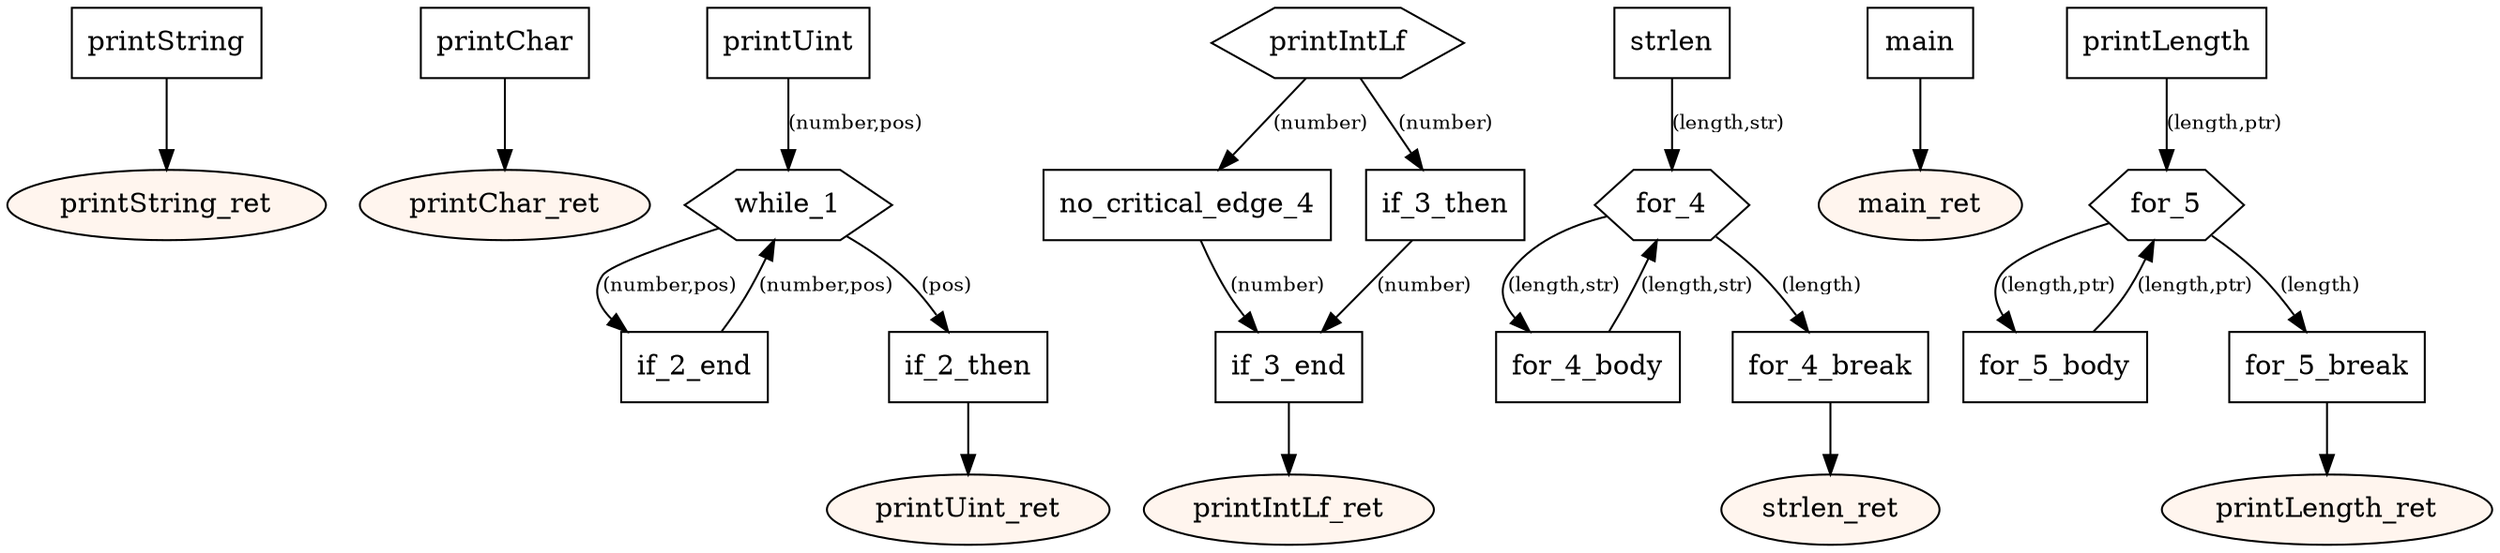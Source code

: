 digraph program {
	edge[fontsize="10pt"];
	subgraph fn_printString {
		BasicBlock_0_printString [label="printString",shape=box];
		BasicBlock_0_printString -> BasicBlock_0_printString_ret;
		BasicBlock_0_printString_ret [label="printString_ret",shape=oval,style=filled,fillcolor="#fff5ee"];
	}
	subgraph fn_printChar {
		BasicBlock_1_printChar [label="printChar",shape=box];
		BasicBlock_1_printChar -> BasicBlock_1_printChar_ret;
		BasicBlock_1_printChar_ret [label="printChar_ret",shape=oval,style=filled,fillcolor="#fff5ee"];
	}
	subgraph fn_printUint {
		BasicBlock_2_printUint [label="printUint",shape=box];
		BasicBlock_2_printUint -> BasicBlock_2_while_1 [label="(number,pos)"];
		BasicBlock_2_if_2_end [label="if_2_end",shape=box];
		BasicBlock_2_if_2_end -> BasicBlock_2_while_1 [label="(number,pos)"];
		BasicBlock_2_while_1 [label="while_1",shape=hexagon];
		BasicBlock_2_while_1 -> BasicBlock_2_if_2_end [label="(number,pos)"];
		BasicBlock_2_while_1 -> BasicBlock_2_if_2_then [label="(pos)"];
		BasicBlock_2_if_2_then [label="if_2_then",shape=box];
		BasicBlock_2_if_2_then -> BasicBlock_2_printUint_ret;
		BasicBlock_2_printUint_ret [label="printUint_ret",shape=oval,style=filled,fillcolor="#fff5ee"];
	}
	subgraph fn_printIntLf {
		BasicBlock_3_printIntLf [label="printIntLf",shape=hexagon];
		BasicBlock_3_printIntLf -> BasicBlock_3_no_critical_edge_4 [label="(number)"];
		BasicBlock_3_printIntLf -> BasicBlock_3_if_3_then [label="(number)"];
		BasicBlock_3_no_critical_edge_4 [label="no_critical_edge_4",shape=box];
		BasicBlock_3_no_critical_edge_4 -> BasicBlock_3_if_3_end [label="(number)"];
		BasicBlock_3_if_3_then [label="if_3_then",shape=box];
		BasicBlock_3_if_3_then -> BasicBlock_3_if_3_end [label="(number)"];
		BasicBlock_3_if_3_end [label="if_3_end",shape=box];
		BasicBlock_3_if_3_end -> BasicBlock_3_printIntLf_ret;
		BasicBlock_3_printIntLf_ret [label="printIntLf_ret",shape=oval,style=filled,fillcolor="#fff5ee"];
	}
	subgraph fn_strlen {
		BasicBlock_4_strlen [label="strlen",shape=box];
		BasicBlock_4_strlen -> BasicBlock_4_for_4 [label="(length,str)"];
		BasicBlock_4_for_4_body [label="for_4_body",shape=box];
		BasicBlock_4_for_4_body -> BasicBlock_4_for_4 [label="(length,str)"];
		BasicBlock_4_for_4 [label="for_4",shape=hexagon];
		BasicBlock_4_for_4 -> BasicBlock_4_for_4_break [label="(length)"];
		BasicBlock_4_for_4 -> BasicBlock_4_for_4_body [label="(length,str)"];
		BasicBlock_4_for_4_break [label="for_4_break",shape=box];
		BasicBlock_4_for_4_break -> BasicBlock_4_strlen_ret;
		BasicBlock_4_strlen_ret [label="strlen_ret",shape=oval,style=filled,fillcolor="#fff5ee"];
	}
	subgraph fn_main {
		BasicBlock_5_main [label="main",shape=box];
		BasicBlock_5_main -> BasicBlock_5_main_ret;
		BasicBlock_5_main_ret [label="main_ret",shape=oval,style=filled,fillcolor="#fff5ee"];
	}
	subgraph fn_printLength {
		BasicBlock_6_printLength [label="printLength",shape=box];
		BasicBlock_6_printLength -> BasicBlock_6_for_5 [label="(length,ptr)"];
		BasicBlock_6_for_5_body [label="for_5_body",shape=box];
		BasicBlock_6_for_5_body -> BasicBlock_6_for_5 [label="(length,ptr)"];
		BasicBlock_6_for_5 [label="for_5",shape=hexagon];
		BasicBlock_6_for_5 -> BasicBlock_6_for_5_break [label="(length)"];
		BasicBlock_6_for_5 -> BasicBlock_6_for_5_body [label="(length,ptr)"];
		BasicBlock_6_for_5_break [label="for_5_break",shape=box];
		BasicBlock_6_for_5_break -> BasicBlock_6_printLength_ret;
		BasicBlock_6_printLength_ret [label="printLength_ret",shape=oval,style=filled,fillcolor="#fff5ee"];
	}
}
